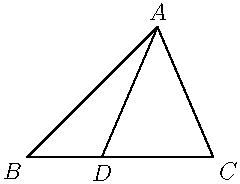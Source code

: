 
import geometry;

size(120);

pair A = (2, 7);
label("$A$", A, N);
pair B = (-5, 0);
label("$B$", B, SW);
pair C = (5, 0);
label("$C$", C, SE);
pair D = (-1, 0);
label("$D$", D, S);

draw(A -- B -- C -- cycle);
draw(A -- D);
